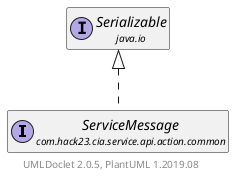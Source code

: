 @startuml
    set namespaceSeparator none
    hide empty fields
    hide empty methods

    interface "<size:14>ServiceMessage\n<size:10>com.hack23.cia.service.api.action.common" as com.hack23.cia.service.api.action.common.ServiceMessage [[ServiceMessage.html]]

    interface "<size:14>Serializable\n<size:10>java.io" as java.io.Serializable

    java.io.Serializable <|.. com.hack23.cia.service.api.action.common.ServiceMessage

    center footer UMLDoclet 2.0.5, PlantUML 1.2019.08
@enduml
